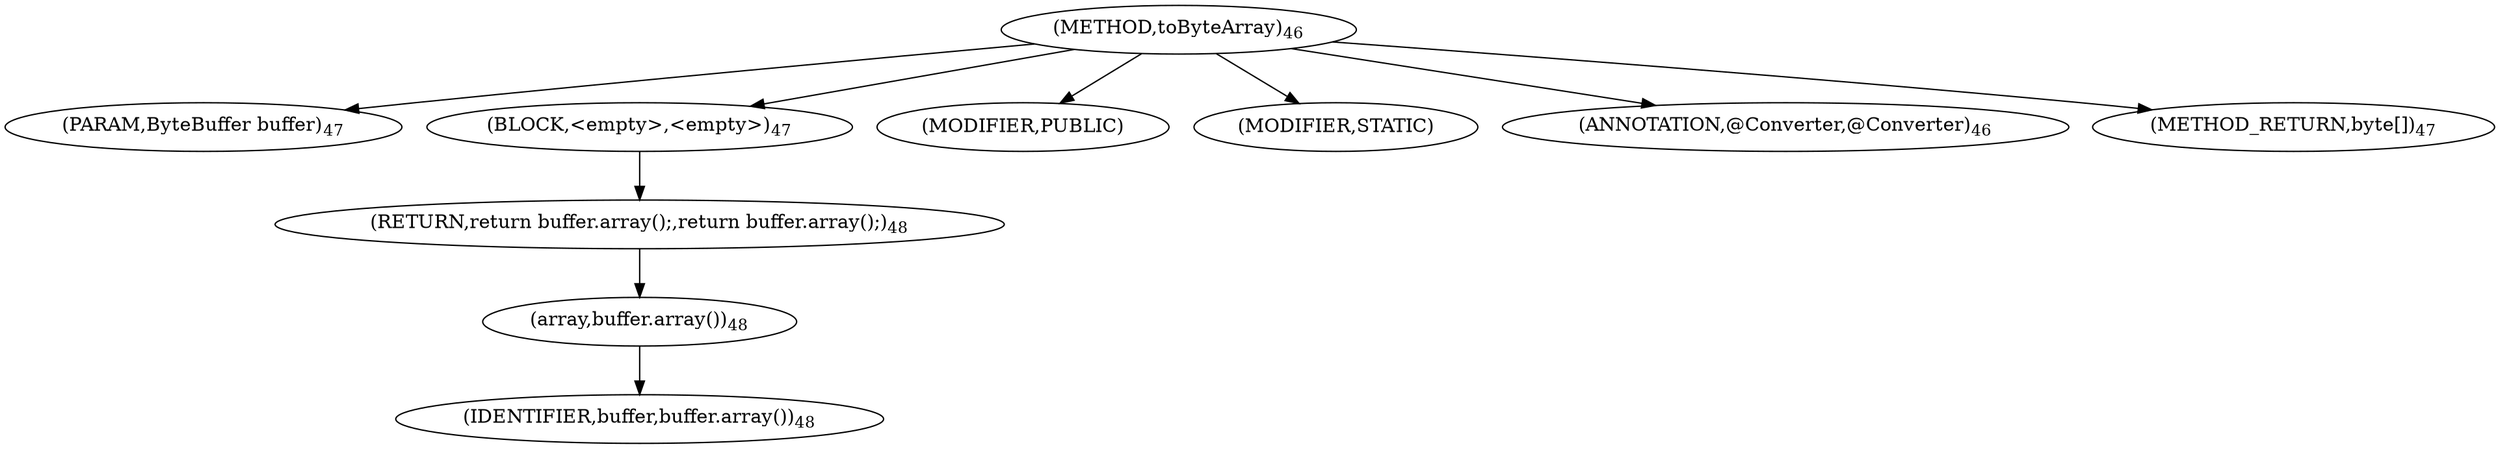 digraph "toByteArray" {  
"27" [label = <(METHOD,toByteArray)<SUB>46</SUB>> ]
"28" [label = <(PARAM,ByteBuffer buffer)<SUB>47</SUB>> ]
"29" [label = <(BLOCK,&lt;empty&gt;,&lt;empty&gt;)<SUB>47</SUB>> ]
"30" [label = <(RETURN,return buffer.array();,return buffer.array();)<SUB>48</SUB>> ]
"31" [label = <(array,buffer.array())<SUB>48</SUB>> ]
"32" [label = <(IDENTIFIER,buffer,buffer.array())<SUB>48</SUB>> ]
"33" [label = <(MODIFIER,PUBLIC)> ]
"34" [label = <(MODIFIER,STATIC)> ]
"35" [label = <(ANNOTATION,@Converter,@Converter)<SUB>46</SUB>> ]
"36" [label = <(METHOD_RETURN,byte[])<SUB>47</SUB>> ]
  "27" -> "28" 
  "27" -> "29" 
  "27" -> "33" 
  "27" -> "34" 
  "27" -> "35" 
  "27" -> "36" 
  "29" -> "30" 
  "30" -> "31" 
  "31" -> "32" 
}
